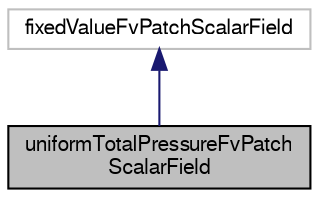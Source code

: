 digraph "uniformTotalPressureFvPatchScalarField"
{
  bgcolor="transparent";
  edge [fontname="FreeSans",fontsize="10",labelfontname="FreeSans",labelfontsize="10"];
  node [fontname="FreeSans",fontsize="10",shape=record];
  Node2 [label="uniformTotalPressureFvPatch\lScalarField",height=0.2,width=0.4,color="black", fillcolor="grey75", style="filled", fontcolor="black"];
  Node3 -> Node2 [dir="back",color="midnightblue",fontsize="10",style="solid",fontname="FreeSans"];
  Node3 [label="fixedValueFvPatchScalarField",height=0.2,width=0.4,color="grey75"];
}
